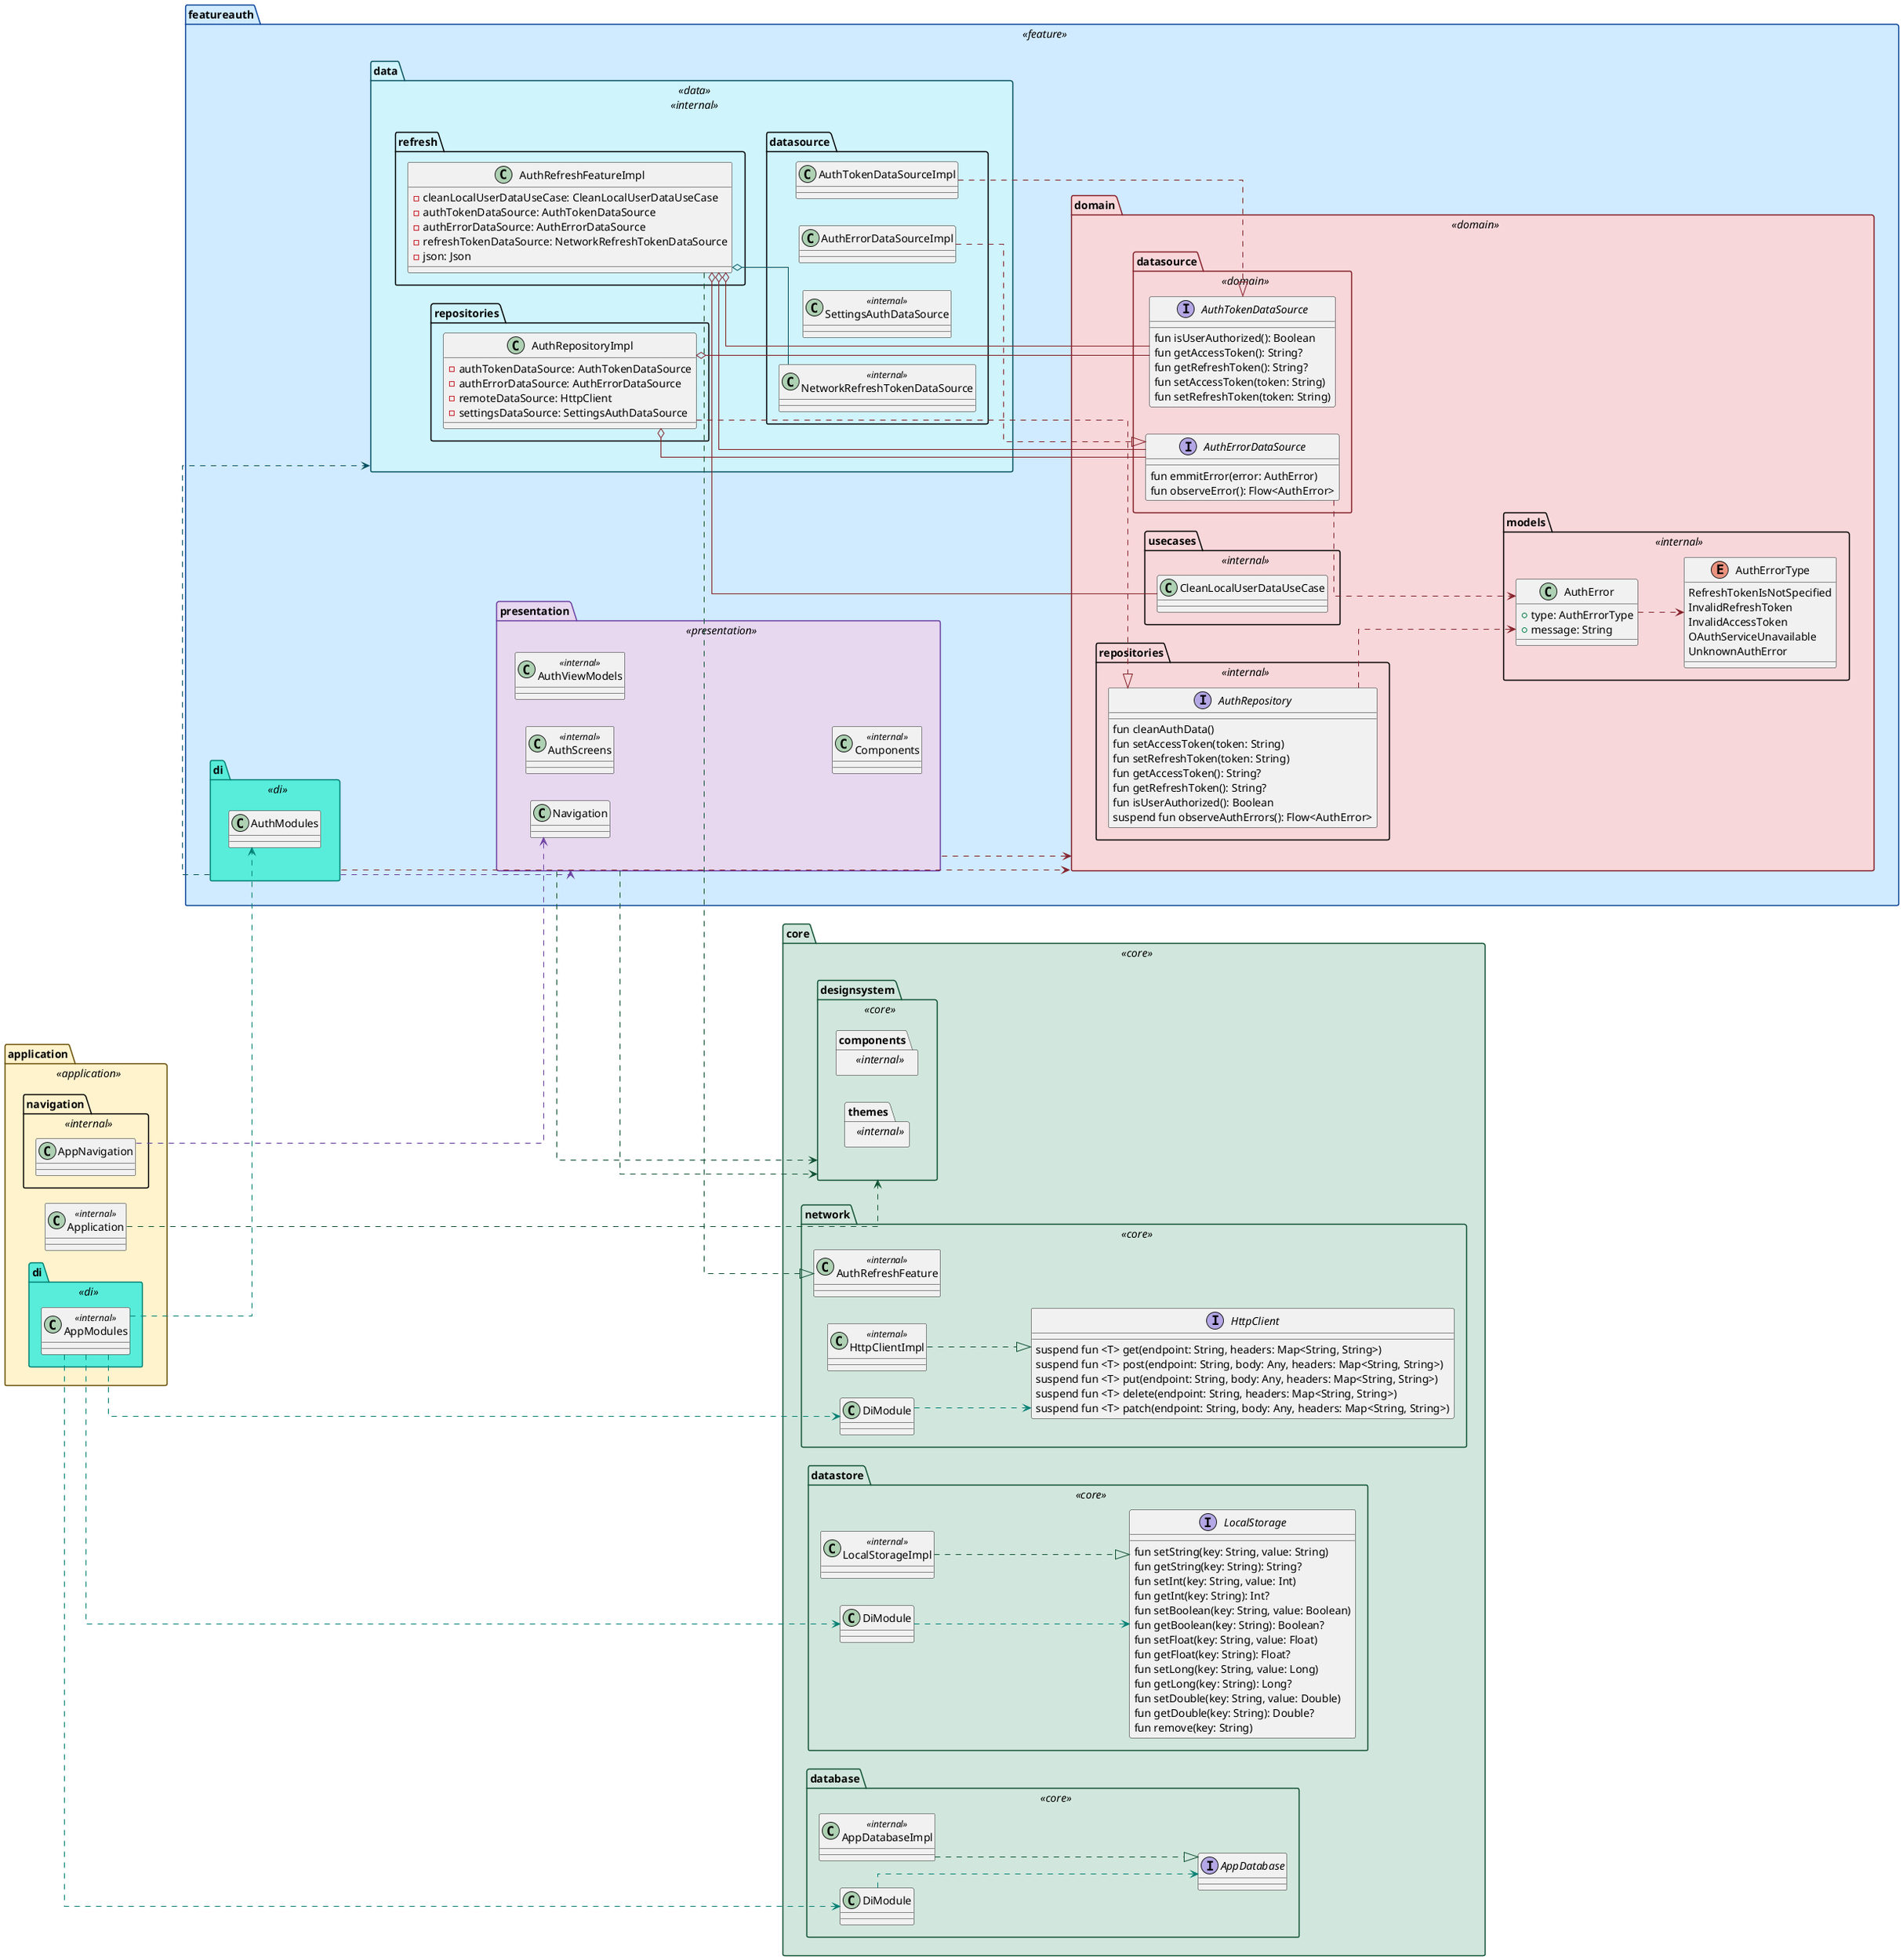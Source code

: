 @startuml

!define CoreBG #d1e7dd
!define CoreBorder #0f5132
!define DataBG #cff4fc
!define DataBorder #055160
!define DomainBG #f8d7da
!define DomainBorder #842029
!define PresentationBG #e7d8f0
!define PresentationBorder #6b3fa0
!define ApplicationBG #fff3cd
!define ApplicationBorder #664d03
!define FeatureBG #d0ebff
!define FeatureBorder #084298
!define DIBG #58edda
!define DIBorder #007f73
!define ArrowCore #0f5132
!define ArrowData #055160
!define ArrowDomain #842029
!define ArrowPresentation #6b3fa0
!define ArrowDI #007f73

skinparam linetype ortho
left to right direction

skinparam package {
    BackgroundColor<<core>> CoreBG
    BorderColor<<core>> CoreBorder
    BackgroundColor<<data>> DataBG
    BorderColor<<data>> DataBorder
    BackgroundColor<<domain>> DomainBG
    BorderColor<<domain>> DomainBorder
    BackgroundColor<<presentation>> PresentationBG
    BorderColor<<presentation>> PresentationBorder
    BackgroundColor<<application>> ApplicationBG
    BorderColor<<application>> ApplicationBorder
    BackgroundColor<<feature>> FeatureBG
    BorderColor<<feature>> FeatureBorder
    BackgroundColor<<di>> DIBG
    BorderColor<<di>> DIBorder
}

package "application" <<application>> {
    class Application <<internal>>

    package "navigation" <<internal>> {
        class AppNavigation
    }

    package "di" <<di>> {
        class AppModules <<internal>>
    }
}

package "core" <<core>> {
    package "network" <<core>> {
        interface HttpClient {
            suspend fun <T> get(endpoint: String, headers: Map<String, String>)
            suspend fun <T> post(endpoint: String, body: Any, headers: Map<String, String>)
            suspend fun <T> put(endpoint: String, body: Any, headers: Map<String, String>)
            suspend fun <T> delete(endpoint: String, headers: Map<String, String>)
            suspend fun <T> patch(endpoint: String, body: Any, headers: Map<String, String>)
        }
        class HttpClientImpl <<internal>>
        class AuthRefreshFeature <<internal>>
        class DiModule
    }
    package "datastore" <<core>> {
        interface LocalStorage {
            fun setString(key: String, value: String)
            fun getString(key: String): String?
            fun setInt(key: String, value: Int)
            fun getInt(key: String): Int?
            fun setBoolean(key: String, value: Boolean)
            fun getBoolean(key: String): Boolean?
            fun setFloat(key: String, value: Float)
            fun getFloat(key: String): Float?
            fun setLong(key: String, value: Long)
            fun getLong(key: String): Long?
            fun setDouble(key: String, value: Double)
            fun getDouble(key: String): Double?
            fun remove(key: String)
        }
        class LocalStorageImpl <<internal>>
        class DiModule
    }
    package "database" <<core>> {
        interface AppDatabase
        class AppDatabaseImpl <<internal>>
        class DiModule
    }
    package "designsystem" <<core>> {
        package "components" <<internal>> {
        }
        package "themes" <<internal>> {
        }
    }

    core.network.HttpClientImpl .[ArrowCore].|> core.network.HttpClient
    core.datastore.LocalStorageImpl .[ArrowCore].|> core.datastore.LocalStorage
    core.database.AppDatabaseImpl .[ArrowCore].|> core.database.AppDatabase

    core.network.DiModule .[ArrowDI].> core.network.HttpClient
    core.datastore.DiModule .[ArrowDI].> core.datastore.LocalStorage
    core.database.DiModule .[ArrowDI].> core.database.AppDatabase
}

package "featureauth" <<feature>> {
    package "presentation" <<presentation>> {
        class AuthScreens <<internal>>
        class AuthViewModels <<internal>>
        class Components <<internal>>
        class Navigation
    }

    package "domain" <<domain>> {
        package "usecases" <<internal>> {
            class CleanLocalUserDataUseCase
        }

        package "models" <<internal>> {
            class AuthError {
                + type: AuthErrorType
                + message: String
            }
            enum AuthErrorType {
                RefreshTokenIsNotSpecified
                InvalidRefreshToken
                InvalidAccessToken
                OAuthServiceUnavailable
                UnknownAuthError
            }
        }

        package "repositories" <<internal>> {
            interface AuthRepository {
                fun cleanAuthData()
                fun setAccessToken(token: String)
                fun setRefreshToken(token: String)
                fun getAccessToken(): String?
                fun getRefreshToken(): String?
                fun isUserAuthorized(): Boolean
                suspend fun observeAuthErrors(): Flow<AuthError>
            }
        }

        package "datasource" <<domain>> {
            interface AuthTokenDataSource {
                fun isUserAuthorized(): Boolean
                fun getAccessToken(): String?
                fun getRefreshToken(): String?
                fun setAccessToken(token: String)
                fun setRefreshToken(token: String)
            }

            interface AuthErrorDataSource {
                fun emmitError(error: AuthError)
                fun observeError(): Flow<AuthError>
            }
        }
    }

    package "data" <<data>> <<internal>> {
        package "repositories"  {
            class AuthRepositoryImpl {
                - authTokenDataSource: AuthTokenDataSource
                - authErrorDataSource: AuthErrorDataSource
                - remoteDataSource: HttpClient
                - settingsDataSource: SettingsAuthDataSource
            }
        }

        package "datasource" {
            class AuthErrorDataSourceImpl
            class AuthTokenDataSourceImpl
            class SettingsAuthDataSource <<internal>>
            class NetworkRefreshTokenDataSource <<internal>>
        }

        package "refresh" {
            class AuthRefreshFeatureImpl {
                -cleanLocalUserDataUseCase: CleanLocalUserDataUseCase
                -authTokenDataSource: AuthTokenDataSource
                -authErrorDataSource: AuthErrorDataSource
                -refreshTokenDataSource: NetworkRefreshTokenDataSource
                -json: Json
            }
        }
    }

    package "di" <<di>> {
        class AuthModules
    }

    di .[ArrowDomain].> domain
    di .[ArrowPresentation].> presentation
    di .[ArrowData].> data
    presentation .[ArrowDomain].> domain

    data.repositories.AuthRepositoryImpl .[ArrowDomain].|> domain.repositories.AuthRepository
    data.repositories.AuthRepositoryImpl o-[ArrowDomain]- domain.datasource.AuthTokenDataSource
    data.repositories.AuthRepositoryImpl o-[ArrowDomain]- domain.datasource.AuthErrorDataSource

    data.datasource.AuthErrorDataSourceImpl .[ArrowDomain].|> domain.datasource.AuthErrorDataSource
    data.datasource.AuthTokenDataSourceImpl .[ArrowDomain].|> domain.datasource.AuthTokenDataSource

    domain.models.AuthError .[ArrowDomain].> domain.models.AuthErrorType
    domain.datasource.AuthErrorDataSource .[ArrowDomain].> domain.models.AuthError
    domain.repositories.AuthRepository .[ArrowDomain].> domain.models.AuthError

    data.refresh.AuthRefreshFeatureImpl o-[ArrowDomain]- domain.usecases.CleanLocalUserDataUseCase
    data.refresh.AuthRefreshFeatureImpl o-[ArrowDomain]- domain.datasource.AuthTokenDataSource
    data.refresh.AuthRefreshFeatureImpl o-[ArrowDomain]- domain.datasource.AuthErrorDataSource
    data.refresh.AuthRefreshFeatureImpl o-[ArrowData]- data.datasource.NetworkRefreshTokenDataSource

    data.refresh.AuthRefreshFeatureImpl .[ArrowCore].|> core.network.AuthRefreshFeature

    presentation .[ArrowCore].> core.designsystem
}

application.Application .[ArrowCore].> core.designsystem

application.navigation.AppNavigation .[ArrowPresentation].> featureauth.presentation.Navigation

application.di.AppModules .[ArrowDI].> featureauth.di.AuthModules
application.di.AppModules .[ArrowDI].> core.network.DiModule
application.di.AppModules .[ArrowDI].> core.datastore.DiModule
application.di.AppModules .[ArrowDI].> core.database.DiModule

featureauth.presentation .[ArrowCore].> core.designsystem

@enduml
